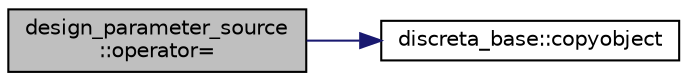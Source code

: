 digraph "design_parameter_source::operator="
{
  edge [fontname="Helvetica",fontsize="10",labelfontname="Helvetica",labelfontsize="10"];
  node [fontname="Helvetica",fontsize="10",shape=record];
  rankdir="LR";
  Node594 [label="design_parameter_source\l::operator=",height=0.2,width=0.4,color="black", fillcolor="grey75", style="filled", fontcolor="black"];
  Node594 -> Node595 [color="midnightblue",fontsize="10",style="solid",fontname="Helvetica"];
  Node595 [label="discreta_base::copyobject",height=0.2,width=0.4,color="black", fillcolor="white", style="filled",URL="$d7/d71/classdiscreta__base.html#a68fac2b12cefae0bc4d1a41faf9bc862"];
}
